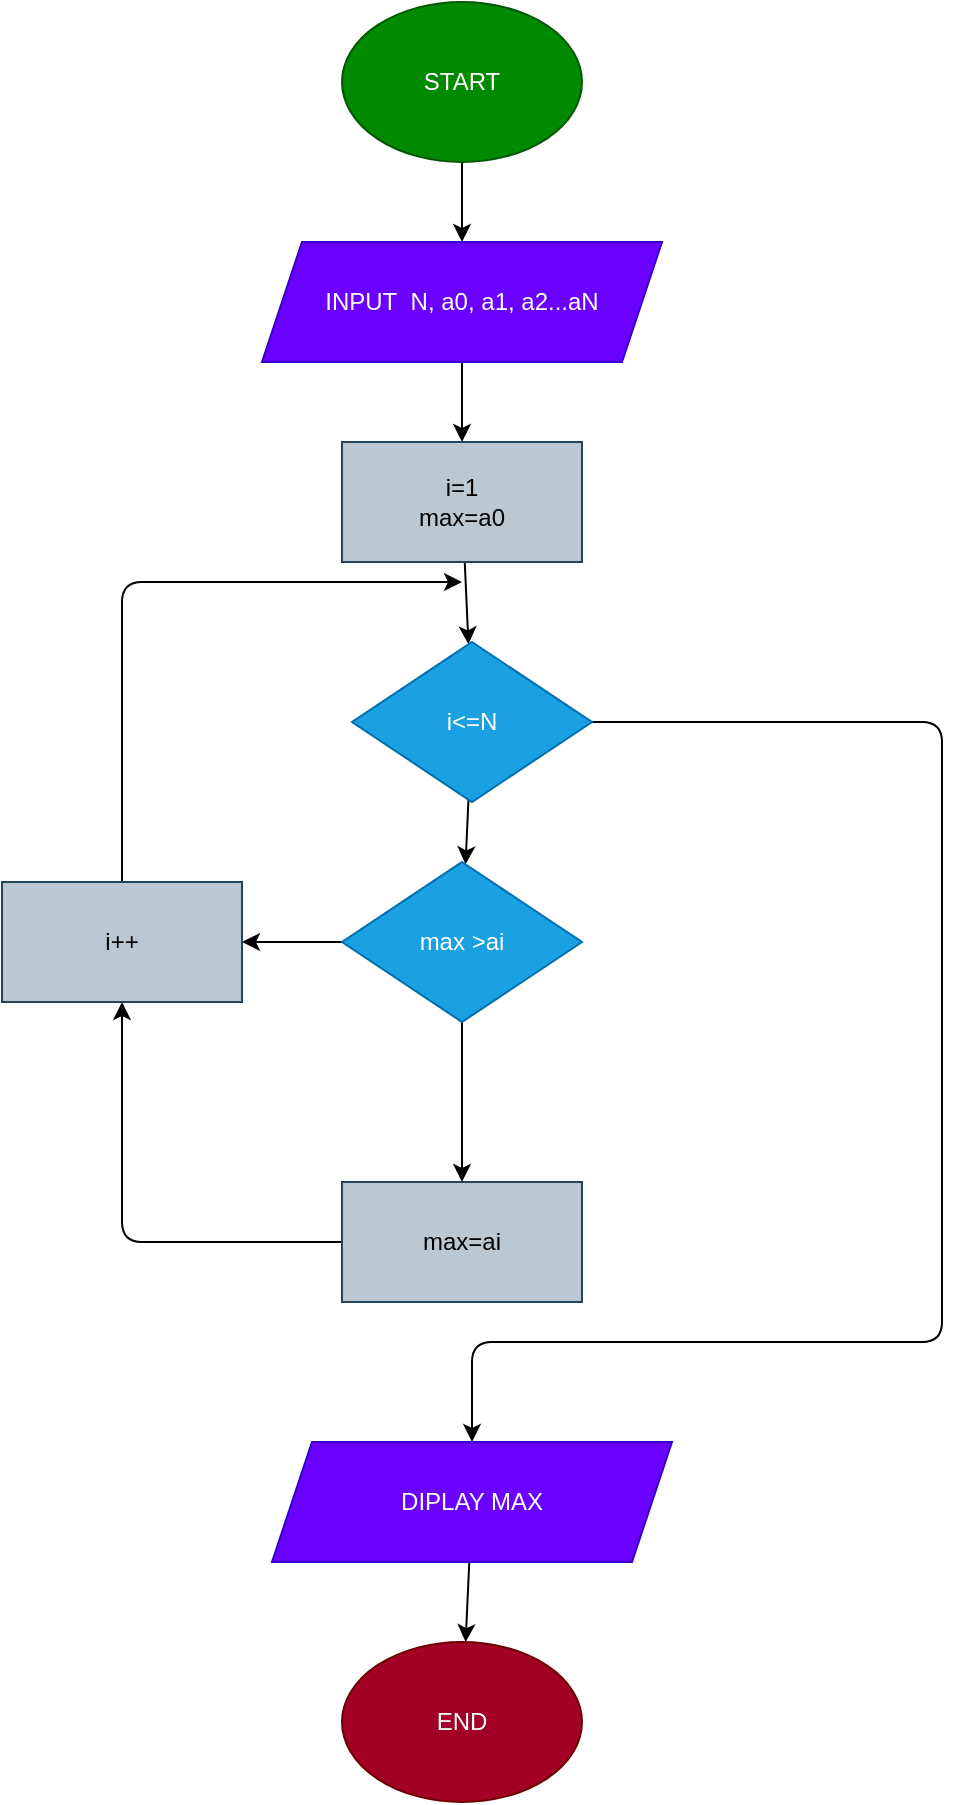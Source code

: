 <mxfile>
    <diagram id="oQZM6WhVZek2kIOjxfaJ" name="Page-1">
        <mxGraphModel dx="746" dy="563" grid="1" gridSize="10" guides="1" tooltips="1" connect="1" arrows="1" fold="1" page="1" pageScale="1" pageWidth="850" pageHeight="1100" math="0" shadow="0">
            <root>
                <mxCell id="0"/>
                <mxCell id="1" parent="0"/>
                <mxCell id="2" value="" style="edgeStyle=none;html=1;" edge="1" parent="1" target="4">
                    <mxGeometry relative="1" as="geometry">
                        <mxPoint x="320" y="80" as="sourcePoint"/>
                    </mxGeometry>
                </mxCell>
                <mxCell id="3" value="" style="edgeStyle=none;html=1;fontColor=#051329;" edge="1" parent="1" source="4" target="6">
                    <mxGeometry relative="1" as="geometry"/>
                </mxCell>
                <mxCell id="4" value="INPUT&amp;nbsp; N, a0, a1, a2...aN" style="shape=parallelogram;perimeter=parallelogramPerimeter;whiteSpace=wrap;html=1;fixedSize=1;fillColor=#6a00ff;strokeColor=#3700CC;fontColor=#ffffff;" vertex="1" parent="1">
                    <mxGeometry x="220" y="130" width="200" height="60" as="geometry"/>
                </mxCell>
                <mxCell id="5" value="" style="edgeStyle=none;html=1;fontColor=#000000;" edge="1" parent="1" source="6" target="9">
                    <mxGeometry relative="1" as="geometry"/>
                </mxCell>
                <mxCell id="6" value="i=1&lt;br&gt;max=a0" style="rounded=0;whiteSpace=wrap;html=1;fillColor=#bac8d3;strokeColor=#23445d;fontColor=#000000;" vertex="1" parent="1">
                    <mxGeometry x="260" y="230" width="120" height="60" as="geometry"/>
                </mxCell>
                <mxCell id="8" value="" style="edgeStyle=none;html=1;fontColor=#FFFFFF;" edge="1" parent="1" source="9" target="22">
                    <mxGeometry relative="1" as="geometry"/>
                </mxCell>
                <mxCell id="38" style="edgeStyle=none;html=1;entryX=0.5;entryY=0;entryDx=0;entryDy=0;" edge="1" parent="1" source="9" target="37">
                    <mxGeometry relative="1" as="geometry">
                        <mxPoint x="560" y="360" as="targetPoint"/>
                        <Array as="points">
                            <mxPoint x="560" y="370"/>
                            <mxPoint x="560" y="680"/>
                            <mxPoint x="325" y="680"/>
                        </Array>
                    </mxGeometry>
                </mxCell>
                <mxCell id="9" value="i&amp;lt;=N" style="rhombus;whiteSpace=wrap;html=1;fontColor=#ffffff;fillColor=#1ba1e2;strokeColor=#006EAF;" vertex="1" parent="1">
                    <mxGeometry x="265" y="330" width="120" height="80" as="geometry"/>
                </mxCell>
                <mxCell id="36" style="edgeStyle=none;html=1;entryX=0.5;entryY=1;entryDx=0;entryDy=0;" edge="1" parent="1" source="17" target="24">
                    <mxGeometry relative="1" as="geometry">
                        <Array as="points">
                            <mxPoint x="150" y="630"/>
                        </Array>
                    </mxGeometry>
                </mxCell>
                <mxCell id="17" value="max=ai" style="rounded=0;whiteSpace=wrap;html=1;fillColor=#bac8d3;strokeColor=#23445d;fontColor=#000000;" vertex="1" parent="1">
                    <mxGeometry x="260" y="600" width="120" height="60" as="geometry"/>
                </mxCell>
                <mxCell id="20" value="" style="edgeStyle=none;html=1;fontColor=#FFFFFF;" edge="1" parent="1" source="22" target="24">
                    <mxGeometry relative="1" as="geometry"/>
                </mxCell>
                <mxCell id="21" value="" style="edgeStyle=none;html=1;fontColor=#FFFFFF;" edge="1" parent="1" source="22" target="17">
                    <mxGeometry relative="1" as="geometry"/>
                </mxCell>
                <mxCell id="22" value="max &amp;gt;ai" style="rhombus;whiteSpace=wrap;html=1;fontColor=#ffffff;fillColor=#1ba1e2;strokeColor=#006EAF;" vertex="1" parent="1">
                    <mxGeometry x="260" y="440" width="120" height="80" as="geometry"/>
                </mxCell>
                <mxCell id="40" style="edgeStyle=none;html=1;" edge="1" parent="1" source="24">
                    <mxGeometry relative="1" as="geometry">
                        <mxPoint x="320" y="300" as="targetPoint"/>
                        <Array as="points">
                            <mxPoint x="150" y="300"/>
                            <mxPoint x="240" y="300"/>
                            <mxPoint x="310" y="300"/>
                        </Array>
                    </mxGeometry>
                </mxCell>
                <mxCell id="24" value="i++" style="rounded=0;whiteSpace=wrap;html=1;fillColor=#bac8d3;strokeColor=#23445d;fontColor=#000000;" vertex="1" parent="1">
                    <mxGeometry x="90" y="450" width="120" height="60" as="geometry"/>
                </mxCell>
                <mxCell id="25" value="FALSE" style="text;html=1;align=center;verticalAlign=middle;resizable=0;points=[];autosize=1;strokeColor=none;fillColor=none;fontColor=#FFFFFF;" vertex="1" parent="1">
                    <mxGeometry x="210" y="450" width="60" height="30" as="geometry"/>
                </mxCell>
                <mxCell id="26" value="TRUE" style="text;html=1;align=center;verticalAlign=middle;resizable=0;points=[];autosize=1;strokeColor=none;fillColor=none;fontColor=#FFFFFF;" vertex="1" parent="1">
                    <mxGeometry x="320" y="520" width="60" height="30" as="geometry"/>
                </mxCell>
                <mxCell id="30" value="START" style="ellipse;whiteSpace=wrap;html=1;fillColor=#008a00;fontColor=#ffffff;strokeColor=#005700;" vertex="1" parent="1">
                    <mxGeometry x="260" y="10" width="120" height="80" as="geometry"/>
                </mxCell>
                <mxCell id="32" value="TRUE" style="text;html=1;align=center;verticalAlign=middle;resizable=0;points=[];autosize=1;strokeColor=none;fillColor=none;fontColor=#FFFFFF;" vertex="1" parent="1">
                    <mxGeometry x="330" y="400" width="60" height="30" as="geometry"/>
                </mxCell>
                <mxCell id="33" value="FALSE" style="text;html=1;align=center;verticalAlign=middle;resizable=0;points=[];autosize=1;strokeColor=none;fillColor=none;fontColor=#FFFFFF;" vertex="1" parent="1">
                    <mxGeometry x="370" y="320" width="60" height="30" as="geometry"/>
                </mxCell>
                <mxCell id="41" value="" style="edgeStyle=none;html=1;" edge="1" parent="1" source="37" target="39">
                    <mxGeometry relative="1" as="geometry"/>
                </mxCell>
                <mxCell id="37" value="DIPLAY MAX" style="shape=parallelogram;perimeter=parallelogramPerimeter;whiteSpace=wrap;html=1;fixedSize=1;fillColor=#6a00ff;strokeColor=#3700CC;fontColor=#ffffff;" vertex="1" parent="1">
                    <mxGeometry x="225" y="730" width="200" height="60" as="geometry"/>
                </mxCell>
                <mxCell id="39" value="END" style="ellipse;whiteSpace=wrap;html=1;fillColor=#a20025;fontColor=#ffffff;strokeColor=#6F0000;" vertex="1" parent="1">
                    <mxGeometry x="260" y="830" width="120" height="80" as="geometry"/>
                </mxCell>
            </root>
        </mxGraphModel>
    </diagram>
</mxfile>